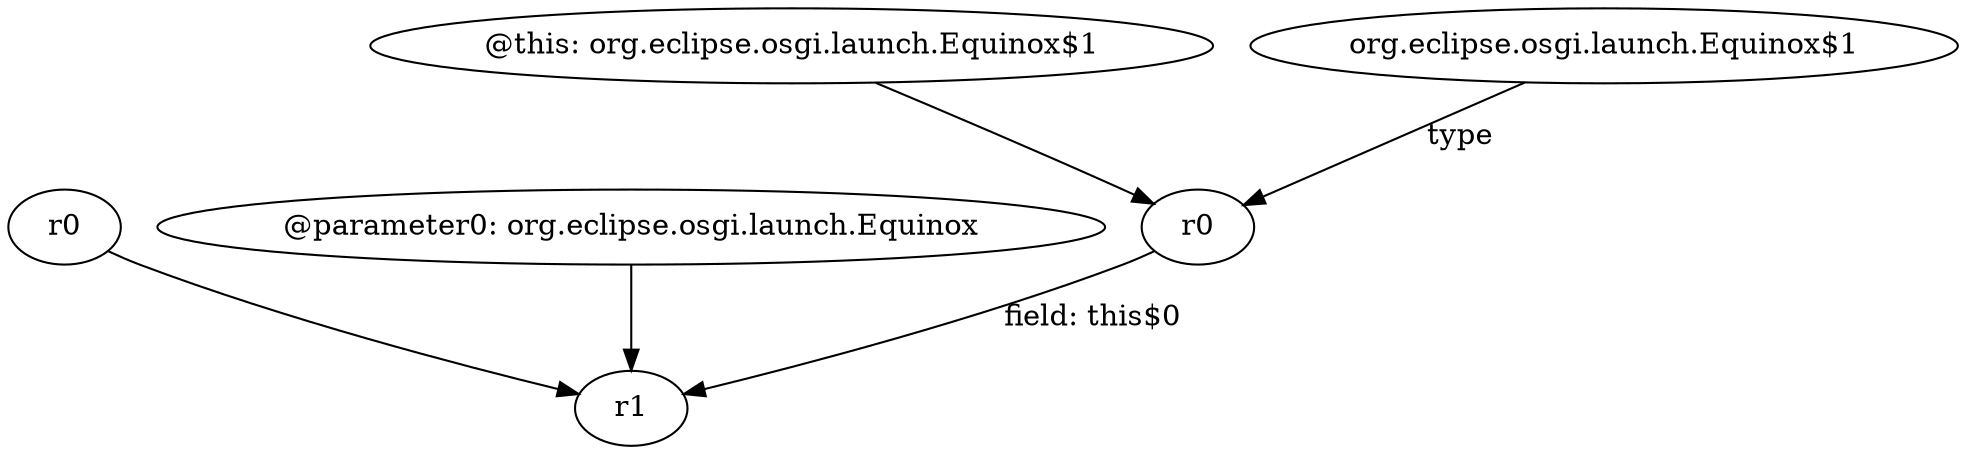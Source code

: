 digraph g {
0[label="r0"]
1[label="r1"]
0->1[label=""]
2[label="@parameter0: org.eclipse.osgi.launch.Equinox"]
2->1[label=""]
3[label="@this: org.eclipse.osgi.launch.Equinox$1"]
4[label="r0"]
3->4[label=""]
4->1[label="field: this$0"]
5[label="org.eclipse.osgi.launch.Equinox$1"]
5->4[label="type"]
}